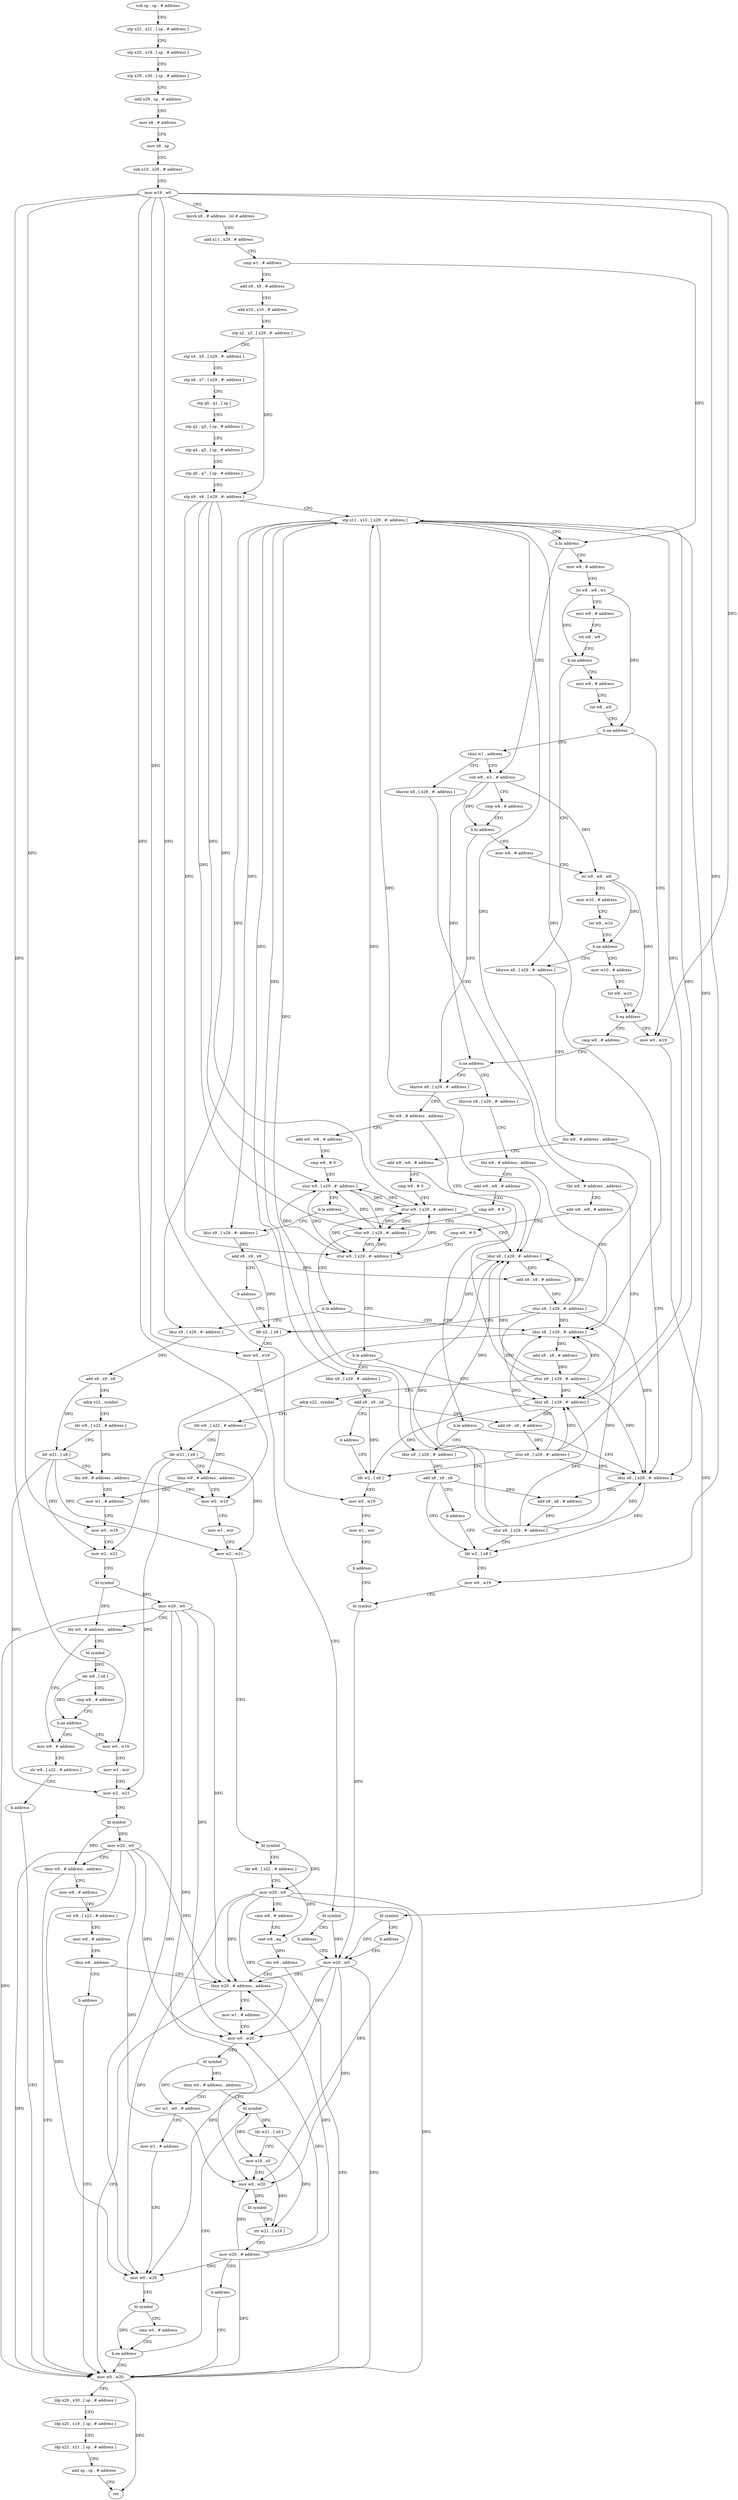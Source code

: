 digraph "func" {
"4240356" [label = "sub sp , sp , # address" ]
"4240360" [label = "stp x22 , x21 , [ sp , # address ]" ]
"4240364" [label = "stp x20 , x19 , [ sp , # address ]" ]
"4240368" [label = "stp x29 , x30 , [ sp , # address ]" ]
"4240372" [label = "add x29 , sp , # address" ]
"4240376" [label = "mov x8 , # address" ]
"4240380" [label = "mov x9 , sp" ]
"4240384" [label = "sub x10 , x29 , # address" ]
"4240388" [label = "mov w19 , w0" ]
"4240392" [label = "movk x8 , # address , lsl # address" ]
"4240396" [label = "add x11 , x29 , # address" ]
"4240400" [label = "cmp w1 , # address" ]
"4240404" [label = "add x9 , x9 , # address" ]
"4240408" [label = "add x10 , x10 , # address" ]
"4240412" [label = "stp x2 , x3 , [ x29 , #- address ]" ]
"4240416" [label = "stp x4 , x5 , [ x29 , #- address ]" ]
"4240420" [label = "stp x6 , x7 , [ x29 , #- address ]" ]
"4240424" [label = "stp q0 , q1 , [ sp ]" ]
"4240428" [label = "stp q2 , q3 , [ sp , # address ]" ]
"4240432" [label = "stp q4 , q5 , [ sp , # address ]" ]
"4240436" [label = "stp q6 , q7 , [ sp , # address ]" ]
"4240440" [label = "stp x9 , x8 , [ x29 , #- address ]" ]
"4240444" [label = "stp x11 , x10 , [ x29 , #- address ]" ]
"4240448" [label = "b.hi address" ]
"4240540" [label = "sub w8 , w1 , # address" ]
"4240452" [label = "mov w8 , # address" ]
"4240544" [label = "cmp w8 , # address" ]
"4240548" [label = "b.hi address" ]
"4240816" [label = "ldursw x8 , [ x29 , #- address ]" ]
"4240552" [label = "mov w9 , # address" ]
"4240456" [label = "lsl w8 , w8 , w1" ]
"4240460" [label = "mov w9 , # address" ]
"4240464" [label = "tst w8 , w9" ]
"4240468" [label = "b.ne address" ]
"4240596" [label = "ldursw x8 , [ x29 , #- address ]" ]
"4240472" [label = "mov w9 , # address" ]
"4240820" [label = "tbz w8 , # address , address" ]
"4240840" [label = "ldur x8 , [ x29 , #- address ]" ]
"4240824" [label = "add w9 , w8 , # address" ]
"4240556" [label = "lsl w9 , w9 , w8" ]
"4240560" [label = "mov w10 , # address" ]
"4240564" [label = "tst w9 , w10" ]
"4240568" [label = "b.ne address" ]
"4240572" [label = "mov w10 , # address" ]
"4240600" [label = "tbz w8 , # address , address" ]
"4240620" [label = "ldur x8 , [ x29 , #- address ]" ]
"4240604" [label = "add w9 , w8 , # address" ]
"4240476" [label = "tst w8 , w9" ]
"4240480" [label = "b.ne address" ]
"4240584" [label = "mov w0 , w19" ]
"4240484" [label = "cbnz w1 , address" ]
"4240844" [label = "add x9 , x8 , # address" ]
"4240848" [label = "stur x9 , [ x29 , #- address ]" ]
"4240852" [label = "ldr x2 , [ x8 ]" ]
"4240828" [label = "cmp w9 , # 0" ]
"4240832" [label = "stur w9 , [ x29 , #- address ]" ]
"4240836" [label = "b.le address" ]
"4241040" [label = "ldur x9 , [ x29 , #- address ]" ]
"4240576" [label = "tst w9 , w10" ]
"4240580" [label = "b.eq address" ]
"4240672" [label = "cmp w8 , # address" ]
"4240624" [label = "add x9 , x8 , # address" ]
"4240628" [label = "stur x9 , [ x29 , #- address ]" ]
"4240632" [label = "ldr w2 , [ x8 ]" ]
"4240608" [label = "cmp w9 , # 0" ]
"4240612" [label = "stur w9 , [ x29 , #- address ]" ]
"4240616" [label = "b.le address" ]
"4240868" [label = "ldur x9 , [ x29 , #- address ]" ]
"4240588" [label = "bl symbol" ]
"4240592" [label = "b address" ]
"4240644" [label = "mov w20 , w0" ]
"4240488" [label = "ldursw x8 , [ x29 , #- address ]" ]
"4240648" [label = "mov w0 , w20" ]
"4241044" [label = "add x8 , x9 , x8" ]
"4241048" [label = "b address" ]
"4240676" [label = "b.ne address" ]
"4240680" [label = "ldursw x8 , [ x29 , #- address ]" ]
"4240872" [label = "add x8 , x9 , x8" ]
"4240876" [label = "b address" ]
"4240492" [label = "tbz w8 , # address , address" ]
"4240512" [label = "ldur x8 , [ x29 , #- address ]" ]
"4240496" [label = "add w9 , w8 , # address" ]
"4240856" [label = "mov w0 , w19" ]
"4240860" [label = "bl symbol" ]
"4240864" [label = "b address" ]
"4240684" [label = "tbz w8 , # address , address" ]
"4240704" [label = "ldur x8 , [ x29 , #- address ]" ]
"4240688" [label = "add w9 , w8 , # address" ]
"4240636" [label = "mov w0 , w19" ]
"4240640" [label = "bl symbol" ]
"4240516" [label = "add x9 , x8 , # address" ]
"4240520" [label = "stur x9 , [ x29 , #- address ]" ]
"4240524" [label = "ldr w2 , [ x8 ]" ]
"4240500" [label = "cmp w9 , # 0" ]
"4240504" [label = "stur w9 , [ x29 , #- address ]" ]
"4240508" [label = "b.le address" ]
"4240892" [label = "ldur x9 , [ x29 , #- address ]" ]
"4240708" [label = "add x9 , x8 , # address" ]
"4240712" [label = "stur x9 , [ x29 , #- address ]" ]
"4240716" [label = "adrp x22 , symbol" ]
"4240720" [label = "ldr w9 , [ x22 , # address ]" ]
"4240724" [label = "ldr w21 , [ x8 ]" ]
"4240728" [label = "tbnz w9 , # address , address" ]
"4240928" [label = "mov w0 , w19" ]
"4240732" [label = "mov w1 , # address" ]
"4240692" [label = "cmp w9 , # 0" ]
"4240696" [label = "stur w9 , [ x29 , #- address ]" ]
"4240700" [label = "b.le address" ]
"4240904" [label = "ldur x9 , [ x29 , #- address ]" ]
"4240896" [label = "add x8 , x9 , x8" ]
"4240900" [label = "b address" ]
"4240932" [label = "mov w1 , wzr" ]
"4240936" [label = "mov w2 , w21" ]
"4240940" [label = "bl symbol" ]
"4240944" [label = "ldr w8 , [ x22 , # address ]" ]
"4240948" [label = "mov w20 , w0" ]
"4240952" [label = "cmn w8 , # address" ]
"4240956" [label = "cset w8 , eq" ]
"4240960" [label = "cbz w8 , address" ]
"4240964" [label = "tbnz w20 , # address , address" ]
"4240736" [label = "mov w0 , w19" ]
"4240740" [label = "mov w2 , w21" ]
"4240744" [label = "bl symbol" ]
"4240748" [label = "mov w20 , w0" ]
"4240752" [label = "tbz w0 , # address , address" ]
"4240880" [label = "mov w8 , # address" ]
"4240756" [label = "bl symbol" ]
"4240908" [label = "add x8 , x9 , x8" ]
"4240912" [label = "adrp x22 , symbol" ]
"4240916" [label = "ldr w9 , [ x22 , # address ]" ]
"4240920" [label = "ldr w21 , [ x8 ]" ]
"4240924" [label = "tbz w9 , # address , address" ]
"4240528" [label = "mov w0 , w19" ]
"4240532" [label = "mov w1 , wzr" ]
"4240536" [label = "b address" ]
"4240652" [label = "ldp x29 , x30 , [ sp , # address ]" ]
"4240656" [label = "ldp x20 , x19 , [ sp , # address ]" ]
"4240660" [label = "ldp x22 , x21 , [ sp , # address ]" ]
"4240664" [label = "add sp , sp , # address" ]
"4240668" [label = "ret" ]
"4240968" [label = "mov w1 , # address" ]
"4240884" [label = "str w8 , [ x22 , # address ]" ]
"4240888" [label = "b address" ]
"4240760" [label = "ldr w8 , [ x0 ]" ]
"4240764" [label = "cmp w8 , # address" ]
"4240768" [label = "b.ne address" ]
"4240772" [label = "mov w0 , w19" ]
"4240972" [label = "mov w0 , w20" ]
"4240976" [label = "bl symbol" ]
"4240980" [label = "tbnz w0 , # address , address" ]
"4241008" [label = "bl symbol" ]
"4240984" [label = "orr w2 , w0 , # address" ]
"4240776" [label = "mov w1 , wzr" ]
"4240780" [label = "mov w2 , w21" ]
"4240784" [label = "bl symbol" ]
"4240788" [label = "mov w20 , w0" ]
"4240792" [label = "tbnz w0 , # address , address" ]
"4240796" [label = "mov w8 , # address" ]
"4241012" [label = "ldr w21 , [ x0 ]" ]
"4241016" [label = "mov x19 , x0" ]
"4241020" [label = "mov w0 , w20" ]
"4241024" [label = "bl symbol" ]
"4241028" [label = "str w21 , [ x19 ]" ]
"4241032" [label = "mov w20 , # address" ]
"4241036" [label = "b address" ]
"4240988" [label = "mov w1 , # address" ]
"4240992" [label = "mov w0 , w20" ]
"4240996" [label = "bl symbol" ]
"4241000" [label = "cmn w0 , # address" ]
"4241004" [label = "b.ne address" ]
"4240800" [label = "str w8 , [ x22 , # address ]" ]
"4240804" [label = "mov w8 , # address" ]
"4240808" [label = "cbnz w8 , address" ]
"4240812" [label = "b address" ]
"4240356" -> "4240360" [ label = "CFG" ]
"4240360" -> "4240364" [ label = "CFG" ]
"4240364" -> "4240368" [ label = "CFG" ]
"4240368" -> "4240372" [ label = "CFG" ]
"4240372" -> "4240376" [ label = "CFG" ]
"4240376" -> "4240380" [ label = "CFG" ]
"4240380" -> "4240384" [ label = "CFG" ]
"4240384" -> "4240388" [ label = "CFG" ]
"4240388" -> "4240392" [ label = "CFG" ]
"4240388" -> "4240584" [ label = "DFG" ]
"4240388" -> "4240856" [ label = "DFG" ]
"4240388" -> "4240636" [ label = "DFG" ]
"4240388" -> "4240528" [ label = "DFG" ]
"4240388" -> "4240928" [ label = "DFG" ]
"4240388" -> "4240736" [ label = "DFG" ]
"4240388" -> "4240772" [ label = "DFG" ]
"4240392" -> "4240396" [ label = "CFG" ]
"4240396" -> "4240400" [ label = "CFG" ]
"4240400" -> "4240404" [ label = "CFG" ]
"4240400" -> "4240448" [ label = "DFG" ]
"4240404" -> "4240408" [ label = "CFG" ]
"4240408" -> "4240412" [ label = "CFG" ]
"4240412" -> "4240416" [ label = "CFG" ]
"4240412" -> "4240440" [ label = "DFG" ]
"4240416" -> "4240420" [ label = "CFG" ]
"4240420" -> "4240424" [ label = "CFG" ]
"4240424" -> "4240428" [ label = "CFG" ]
"4240428" -> "4240432" [ label = "CFG" ]
"4240432" -> "4240436" [ label = "CFG" ]
"4240436" -> "4240440" [ label = "CFG" ]
"4240440" -> "4240444" [ label = "CFG" ]
"4240440" -> "4240832" [ label = "DFG" ]
"4240440" -> "4240612" [ label = "DFG" ]
"4240440" -> "4240504" [ label = "DFG" ]
"4240440" -> "4240696" [ label = "DFG" ]
"4240444" -> "4240448" [ label = "CFG" ]
"4240444" -> "4240840" [ label = "DFG" ]
"4240444" -> "4240620" [ label = "DFG" ]
"4240444" -> "4240512" [ label = "DFG" ]
"4240444" -> "4240704" [ label = "DFG" ]
"4240444" -> "4241040" [ label = "DFG" ]
"4240444" -> "4240868" [ label = "DFG" ]
"4240444" -> "4240892" [ label = "DFG" ]
"4240444" -> "4240904" [ label = "DFG" ]
"4240448" -> "4240540" [ label = "CFG" ]
"4240448" -> "4240452" [ label = "CFG" ]
"4240540" -> "4240544" [ label = "CFG" ]
"4240540" -> "4240548" [ label = "DFG" ]
"4240540" -> "4240556" [ label = "DFG" ]
"4240540" -> "4240676" [ label = "DFG" ]
"4240452" -> "4240456" [ label = "CFG" ]
"4240544" -> "4240548" [ label = "CFG" ]
"4240548" -> "4240816" [ label = "CFG" ]
"4240548" -> "4240552" [ label = "CFG" ]
"4240816" -> "4240820" [ label = "CFG" ]
"4240552" -> "4240556" [ label = "CFG" ]
"4240456" -> "4240460" [ label = "CFG" ]
"4240456" -> "4240468" [ label = "DFG" ]
"4240456" -> "4240480" [ label = "DFG" ]
"4240460" -> "4240464" [ label = "CFG" ]
"4240464" -> "4240468" [ label = "CFG" ]
"4240468" -> "4240596" [ label = "CFG" ]
"4240468" -> "4240472" [ label = "CFG" ]
"4240596" -> "4240600" [ label = "CFG" ]
"4240472" -> "4240476" [ label = "CFG" ]
"4240820" -> "4240840" [ label = "CFG" ]
"4240820" -> "4240824" [ label = "CFG" ]
"4240840" -> "4240844" [ label = "DFG" ]
"4240840" -> "4240852" [ label = "DFG" ]
"4240824" -> "4240828" [ label = "CFG" ]
"4240556" -> "4240560" [ label = "CFG" ]
"4240556" -> "4240568" [ label = "DFG" ]
"4240556" -> "4240580" [ label = "DFG" ]
"4240560" -> "4240564" [ label = "CFG" ]
"4240564" -> "4240568" [ label = "CFG" ]
"4240568" -> "4240596" [ label = "CFG" ]
"4240568" -> "4240572" [ label = "CFG" ]
"4240572" -> "4240576" [ label = "CFG" ]
"4240600" -> "4240620" [ label = "CFG" ]
"4240600" -> "4240604" [ label = "CFG" ]
"4240620" -> "4240624" [ label = "DFG" ]
"4240620" -> "4240632" [ label = "DFG" ]
"4240604" -> "4240608" [ label = "CFG" ]
"4240476" -> "4240480" [ label = "CFG" ]
"4240480" -> "4240584" [ label = "CFG" ]
"4240480" -> "4240484" [ label = "CFG" ]
"4240584" -> "4240588" [ label = "CFG" ]
"4240484" -> "4240540" [ label = "CFG" ]
"4240484" -> "4240488" [ label = "CFG" ]
"4240844" -> "4240848" [ label = "DFG" ]
"4240848" -> "4240852" [ label = "CFG" ]
"4240848" -> "4240444" [ label = "DFG" ]
"4240848" -> "4240840" [ label = "DFG" ]
"4240848" -> "4240620" [ label = "DFG" ]
"4240848" -> "4240512" [ label = "DFG" ]
"4240848" -> "4240704" [ label = "DFG" ]
"4240852" -> "4240856" [ label = "CFG" ]
"4240828" -> "4240832" [ label = "CFG" ]
"4240832" -> "4240836" [ label = "CFG" ]
"4240832" -> "4240612" [ label = "DFG" ]
"4240832" -> "4240504" [ label = "DFG" ]
"4240832" -> "4240696" [ label = "DFG" ]
"4240836" -> "4241040" [ label = "CFG" ]
"4240836" -> "4240840" [ label = "CFG" ]
"4241040" -> "4241044" [ label = "DFG" ]
"4240576" -> "4240580" [ label = "CFG" ]
"4240580" -> "4240672" [ label = "CFG" ]
"4240580" -> "4240584" [ label = "CFG" ]
"4240672" -> "4240676" [ label = "CFG" ]
"4240624" -> "4240628" [ label = "DFG" ]
"4240628" -> "4240632" [ label = "CFG" ]
"4240628" -> "4240444" [ label = "DFG" ]
"4240628" -> "4240840" [ label = "DFG" ]
"4240628" -> "4240620" [ label = "DFG" ]
"4240628" -> "4240512" [ label = "DFG" ]
"4240628" -> "4240704" [ label = "DFG" ]
"4240632" -> "4240636" [ label = "CFG" ]
"4240608" -> "4240612" [ label = "CFG" ]
"4240612" -> "4240616" [ label = "CFG" ]
"4240612" -> "4240832" [ label = "DFG" ]
"4240612" -> "4240504" [ label = "DFG" ]
"4240612" -> "4240696" [ label = "DFG" ]
"4240616" -> "4240868" [ label = "CFG" ]
"4240616" -> "4240620" [ label = "CFG" ]
"4240868" -> "4240872" [ label = "DFG" ]
"4240588" -> "4240592" [ label = "CFG" ]
"4240588" -> "4240644" [ label = "DFG" ]
"4240592" -> "4240644" [ label = "CFG" ]
"4240644" -> "4240648" [ label = "DFG" ]
"4240644" -> "4240964" [ label = "DFG" ]
"4240644" -> "4240972" [ label = "DFG" ]
"4240644" -> "4241020" [ label = "DFG" ]
"4240644" -> "4240992" [ label = "DFG" ]
"4240488" -> "4240492" [ label = "CFG" ]
"4240648" -> "4240652" [ label = "CFG" ]
"4240648" -> "4240668" [ label = "DFG" ]
"4241044" -> "4241048" [ label = "CFG" ]
"4241044" -> "4240844" [ label = "DFG" ]
"4241044" -> "4240852" [ label = "DFG" ]
"4241048" -> "4240852" [ label = "CFG" ]
"4240676" -> "4240816" [ label = "CFG" ]
"4240676" -> "4240680" [ label = "CFG" ]
"4240680" -> "4240684" [ label = "CFG" ]
"4240872" -> "4240876" [ label = "CFG" ]
"4240872" -> "4240624" [ label = "DFG" ]
"4240872" -> "4240632" [ label = "DFG" ]
"4240876" -> "4240632" [ label = "CFG" ]
"4240492" -> "4240512" [ label = "CFG" ]
"4240492" -> "4240496" [ label = "CFG" ]
"4240512" -> "4240516" [ label = "DFG" ]
"4240512" -> "4240524" [ label = "DFG" ]
"4240496" -> "4240500" [ label = "CFG" ]
"4240856" -> "4240860" [ label = "CFG" ]
"4240860" -> "4240864" [ label = "CFG" ]
"4240860" -> "4240644" [ label = "DFG" ]
"4240864" -> "4240644" [ label = "CFG" ]
"4240684" -> "4240704" [ label = "CFG" ]
"4240684" -> "4240688" [ label = "CFG" ]
"4240704" -> "4240708" [ label = "DFG" ]
"4240704" -> "4240724" [ label = "DFG" ]
"4240688" -> "4240692" [ label = "CFG" ]
"4240636" -> "4240640" [ label = "CFG" ]
"4240640" -> "4240644" [ label = "DFG" ]
"4240516" -> "4240520" [ label = "DFG" ]
"4240520" -> "4240524" [ label = "CFG" ]
"4240520" -> "4240444" [ label = "DFG" ]
"4240520" -> "4240840" [ label = "DFG" ]
"4240520" -> "4240620" [ label = "DFG" ]
"4240520" -> "4240512" [ label = "DFG" ]
"4240520" -> "4240704" [ label = "DFG" ]
"4240524" -> "4240528" [ label = "CFG" ]
"4240500" -> "4240504" [ label = "CFG" ]
"4240504" -> "4240508" [ label = "CFG" ]
"4240504" -> "4240832" [ label = "DFG" ]
"4240504" -> "4240612" [ label = "DFG" ]
"4240504" -> "4240696" [ label = "DFG" ]
"4240508" -> "4240892" [ label = "CFG" ]
"4240508" -> "4240512" [ label = "CFG" ]
"4240892" -> "4240896" [ label = "DFG" ]
"4240708" -> "4240712" [ label = "DFG" ]
"4240712" -> "4240716" [ label = "CFG" ]
"4240712" -> "4240444" [ label = "DFG" ]
"4240712" -> "4240840" [ label = "DFG" ]
"4240712" -> "4240620" [ label = "DFG" ]
"4240712" -> "4240512" [ label = "DFG" ]
"4240712" -> "4240704" [ label = "DFG" ]
"4240716" -> "4240720" [ label = "CFG" ]
"4240720" -> "4240724" [ label = "CFG" ]
"4240720" -> "4240728" [ label = "DFG" ]
"4240724" -> "4240728" [ label = "CFG" ]
"4240724" -> "4240936" [ label = "DFG" ]
"4240724" -> "4240740" [ label = "DFG" ]
"4240724" -> "4240780" [ label = "DFG" ]
"4240728" -> "4240928" [ label = "CFG" ]
"4240728" -> "4240732" [ label = "CFG" ]
"4240928" -> "4240932" [ label = "CFG" ]
"4240732" -> "4240736" [ label = "CFG" ]
"4240692" -> "4240696" [ label = "CFG" ]
"4240696" -> "4240700" [ label = "CFG" ]
"4240696" -> "4240832" [ label = "DFG" ]
"4240696" -> "4240612" [ label = "DFG" ]
"4240696" -> "4240504" [ label = "DFG" ]
"4240700" -> "4240904" [ label = "CFG" ]
"4240700" -> "4240704" [ label = "CFG" ]
"4240904" -> "4240908" [ label = "DFG" ]
"4240896" -> "4240900" [ label = "CFG" ]
"4240896" -> "4240516" [ label = "DFG" ]
"4240896" -> "4240524" [ label = "DFG" ]
"4240900" -> "4240524" [ label = "CFG" ]
"4240932" -> "4240936" [ label = "CFG" ]
"4240936" -> "4240940" [ label = "CFG" ]
"4240940" -> "4240944" [ label = "CFG" ]
"4240940" -> "4240948" [ label = "DFG" ]
"4240944" -> "4240948" [ label = "CFG" ]
"4240944" -> "4240956" [ label = "DFG" ]
"4240948" -> "4240952" [ label = "CFG" ]
"4240948" -> "4240648" [ label = "DFG" ]
"4240948" -> "4240964" [ label = "DFG" ]
"4240948" -> "4240972" [ label = "DFG" ]
"4240948" -> "4241020" [ label = "DFG" ]
"4240948" -> "4240992" [ label = "DFG" ]
"4240952" -> "4240956" [ label = "CFG" ]
"4240956" -> "4240960" [ label = "DFG" ]
"4240960" -> "4240648" [ label = "CFG" ]
"4240960" -> "4240964" [ label = "CFG" ]
"4240964" -> "4240648" [ label = "CFG" ]
"4240964" -> "4240968" [ label = "CFG" ]
"4240736" -> "4240740" [ label = "CFG" ]
"4240740" -> "4240744" [ label = "CFG" ]
"4240744" -> "4240748" [ label = "DFG" ]
"4240744" -> "4240752" [ label = "DFG" ]
"4240748" -> "4240752" [ label = "CFG" ]
"4240748" -> "4240648" [ label = "DFG" ]
"4240748" -> "4240964" [ label = "DFG" ]
"4240748" -> "4240972" [ label = "DFG" ]
"4240748" -> "4241020" [ label = "DFG" ]
"4240748" -> "4240992" [ label = "DFG" ]
"4240752" -> "4240880" [ label = "CFG" ]
"4240752" -> "4240756" [ label = "CFG" ]
"4240880" -> "4240884" [ label = "CFG" ]
"4240756" -> "4240760" [ label = "DFG" ]
"4240908" -> "4240912" [ label = "CFG" ]
"4240908" -> "4240920" [ label = "DFG" ]
"4240912" -> "4240916" [ label = "CFG" ]
"4240916" -> "4240920" [ label = "CFG" ]
"4240916" -> "4240924" [ label = "DFG" ]
"4240920" -> "4240924" [ label = "CFG" ]
"4240920" -> "4240936" [ label = "DFG" ]
"4240920" -> "4240740" [ label = "DFG" ]
"4240920" -> "4240780" [ label = "DFG" ]
"4240924" -> "4240732" [ label = "CFG" ]
"4240924" -> "4240928" [ label = "CFG" ]
"4240528" -> "4240532" [ label = "CFG" ]
"4240532" -> "4240536" [ label = "CFG" ]
"4240536" -> "4240640" [ label = "CFG" ]
"4240652" -> "4240656" [ label = "CFG" ]
"4240656" -> "4240660" [ label = "CFG" ]
"4240660" -> "4240664" [ label = "CFG" ]
"4240664" -> "4240668" [ label = "CFG" ]
"4240968" -> "4240972" [ label = "CFG" ]
"4240884" -> "4240888" [ label = "CFG" ]
"4240888" -> "4240648" [ label = "CFG" ]
"4240760" -> "4240764" [ label = "CFG" ]
"4240760" -> "4240768" [ label = "DFG" ]
"4240764" -> "4240768" [ label = "CFG" ]
"4240768" -> "4240880" [ label = "CFG" ]
"4240768" -> "4240772" [ label = "CFG" ]
"4240772" -> "4240776" [ label = "CFG" ]
"4240972" -> "4240976" [ label = "CFG" ]
"4240976" -> "4240980" [ label = "DFG" ]
"4240976" -> "4240984" [ label = "DFG" ]
"4240980" -> "4241008" [ label = "CFG" ]
"4240980" -> "4240984" [ label = "CFG" ]
"4241008" -> "4241012" [ label = "DFG" ]
"4241008" -> "4241016" [ label = "DFG" ]
"4240984" -> "4240988" [ label = "CFG" ]
"4240776" -> "4240780" [ label = "CFG" ]
"4240780" -> "4240784" [ label = "CFG" ]
"4240784" -> "4240788" [ label = "DFG" ]
"4240784" -> "4240792" [ label = "DFG" ]
"4240788" -> "4240792" [ label = "CFG" ]
"4240788" -> "4240648" [ label = "DFG" ]
"4240788" -> "4240964" [ label = "DFG" ]
"4240788" -> "4240972" [ label = "DFG" ]
"4240788" -> "4241020" [ label = "DFG" ]
"4240788" -> "4240992" [ label = "DFG" ]
"4240792" -> "4240648" [ label = "CFG" ]
"4240792" -> "4240796" [ label = "CFG" ]
"4240796" -> "4240800" [ label = "CFG" ]
"4241012" -> "4241016" [ label = "CFG" ]
"4241012" -> "4241028" [ label = "DFG" ]
"4241016" -> "4241020" [ label = "CFG" ]
"4241016" -> "4241028" [ label = "DFG" ]
"4241020" -> "4241024" [ label = "DFG" ]
"4241024" -> "4241028" [ label = "CFG" ]
"4241028" -> "4241032" [ label = "CFG" ]
"4241032" -> "4241036" [ label = "CFG" ]
"4241032" -> "4240648" [ label = "DFG" ]
"4241032" -> "4240964" [ label = "DFG" ]
"4241032" -> "4240972" [ label = "DFG" ]
"4241032" -> "4241020" [ label = "DFG" ]
"4241032" -> "4240992" [ label = "DFG" ]
"4241036" -> "4240648" [ label = "CFG" ]
"4240988" -> "4240992" [ label = "CFG" ]
"4240992" -> "4240996" [ label = "CFG" ]
"4240996" -> "4241000" [ label = "CFG" ]
"4240996" -> "4241004" [ label = "DFG" ]
"4241000" -> "4241004" [ label = "CFG" ]
"4241004" -> "4240648" [ label = "CFG" ]
"4241004" -> "4241008" [ label = "CFG" ]
"4240800" -> "4240804" [ label = "CFG" ]
"4240804" -> "4240808" [ label = "CFG" ]
"4240808" -> "4240964" [ label = "CFG" ]
"4240808" -> "4240812" [ label = "CFG" ]
"4240812" -> "4240648" [ label = "CFG" ]
}
